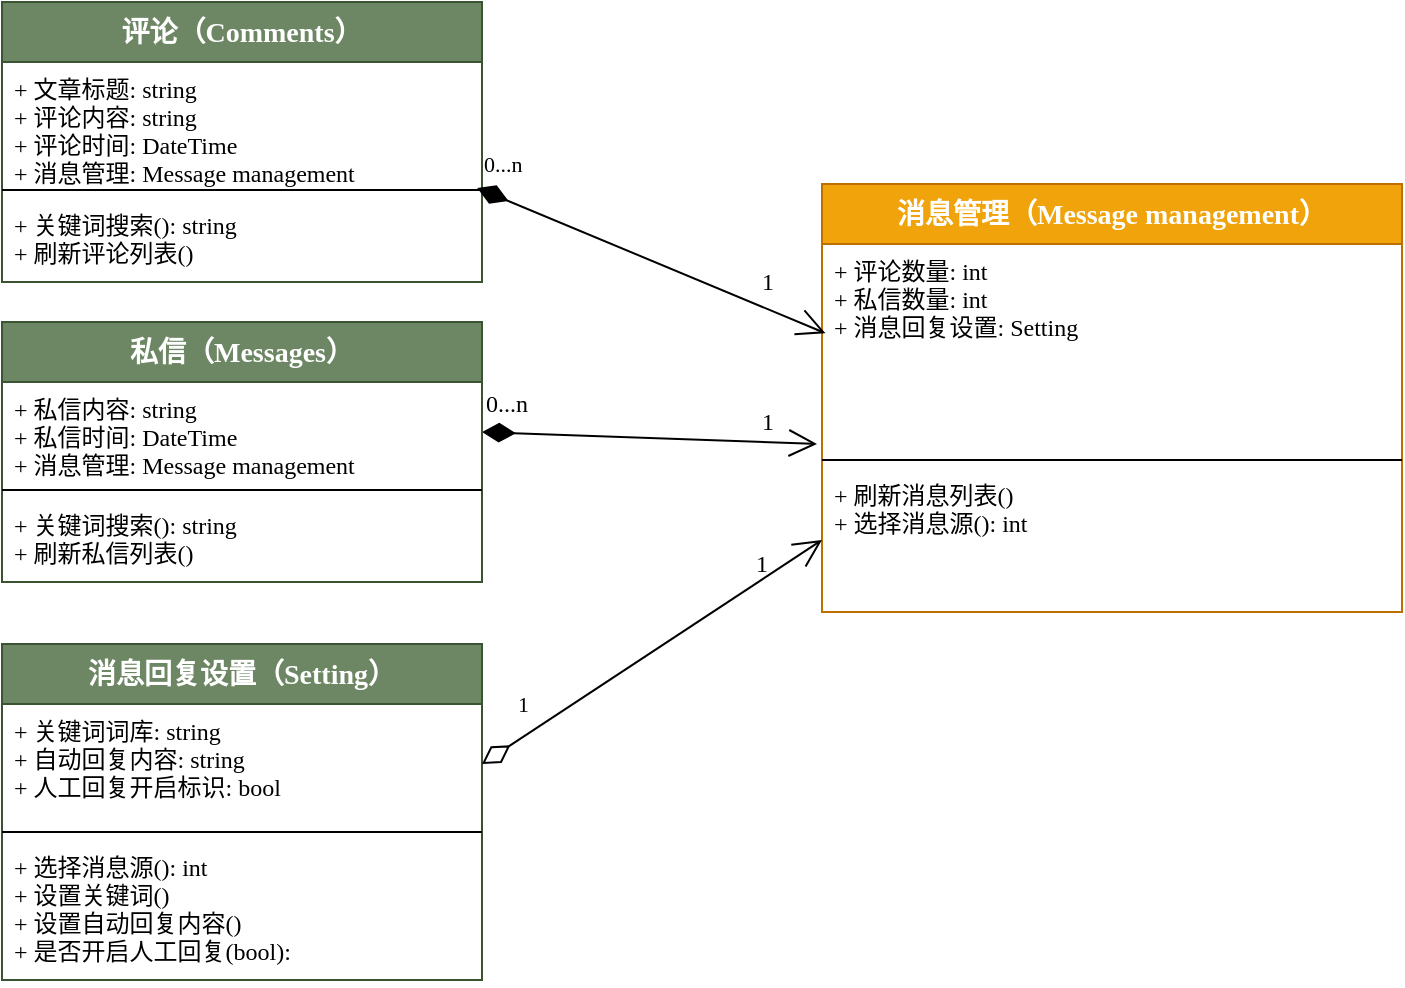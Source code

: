 <mxfile version="12.1.0" type="device" pages="1"><diagram id="kLkyTT4RMx1ix4jsi-1U" name="Page-1"><mxGraphModel dx="978" dy="717" grid="1" gridSize="10" guides="1" tooltips="1" connect="1" arrows="1" fold="1" page="1" pageScale="1" pageWidth="827" pageHeight="1169" math="0" shadow="0"><root><mxCell id="0"/><mxCell id="1" parent="0"/><mxCell id="YJgrN-Vo5FL3ECdHIfps-16" value="&lt;font style=&quot;font-size: 12px&quot;&gt;0...n&lt;/font&gt;" style="endArrow=open;html=1;endSize=12;startArrow=diamondThin;startSize=14;startFill=1;align=left;verticalAlign=bottom;fontSize=14;exitX=1;exitY=0.5;exitDx=0;exitDy=0;fontFamily=SF Mono;" parent="1" source="YJgrN-Vo5FL3ECdHIfps-30" edge="1"><mxGeometry x="-1" y="3" relative="1" as="geometry"><mxPoint x="277.5" y="830" as="sourcePoint"/><mxPoint x="437.5" y="830" as="targetPoint"/></mxGeometry></mxCell><mxCell id="YJgrN-Vo5FL3ECdHIfps-29" value="私信（Messages）" style="swimlane;fontStyle=1;align=center;verticalAlign=top;childLayout=stackLayout;horizontal=1;startSize=30;horizontalStack=0;resizeParent=1;resizeParentMax=0;resizeLast=0;collapsible=1;marginBottom=0;fontSize=14;fillColor=#6d8764;strokeColor=#3A5431;fontColor=#ffffff;fontFamily=SF Mono;" parent="1" vertex="1"><mxGeometry x="30" y="769" width="240" height="130" as="geometry"/></mxCell><mxCell id="YJgrN-Vo5FL3ECdHIfps-30" value="+ 私信内容: string&#10;+ 私信时间: DateTime&#10;+ 消息管理: Message management" style="text;strokeColor=none;fillColor=none;align=left;verticalAlign=top;spacingLeft=4;spacingRight=4;overflow=hidden;rotatable=0;points=[[0,0.5],[1,0.5]];portConstraint=eastwest;fontFamily=SF Mono;" parent="YJgrN-Vo5FL3ECdHIfps-29" vertex="1"><mxGeometry y="30" width="240" height="50" as="geometry"/></mxCell><mxCell id="YJgrN-Vo5FL3ECdHIfps-31" value="" style="line;strokeWidth=1;fillColor=none;align=left;verticalAlign=middle;spacingTop=-1;spacingLeft=3;spacingRight=3;rotatable=0;labelPosition=right;points=[];portConstraint=eastwest;fontFamily=SF Mono;" parent="YJgrN-Vo5FL3ECdHIfps-29" vertex="1"><mxGeometry y="80" width="240" height="8" as="geometry"/></mxCell><mxCell id="YJgrN-Vo5FL3ECdHIfps-32" value="+ 关键词搜索(): string&#10;+ 刷新私信列表()" style="text;strokeColor=none;fillColor=none;align=left;verticalAlign=top;spacingLeft=4;spacingRight=4;overflow=hidden;rotatable=0;points=[[0,0.5],[1,0.5]];portConstraint=eastwest;fontFamily=SF Mono;" parent="YJgrN-Vo5FL3ECdHIfps-29" vertex="1"><mxGeometry y="88" width="240" height="42" as="geometry"/></mxCell><mxCell id="YJgrN-Vo5FL3ECdHIfps-33" value="消息管理（Message management）" style="swimlane;fontStyle=1;align=center;verticalAlign=top;childLayout=stackLayout;horizontal=1;startSize=30;horizontalStack=0;resizeParent=1;resizeParentMax=0;resizeLast=0;collapsible=1;marginBottom=0;fontSize=14;fillColor=#f0a30a;strokeColor=#BD7000;fontColor=#ffffff;fontFamily=SF Mono;" parent="1" vertex="1"><mxGeometry x="440" y="700" width="290" height="214" as="geometry"/></mxCell><mxCell id="YJgrN-Vo5FL3ECdHIfps-34" value="+ 评论数量: int&#10;+ 私信数量: int&#10;+ 消息回复设置: Setting" style="text;strokeColor=none;fillColor=none;align=left;verticalAlign=top;spacingLeft=4;spacingRight=4;overflow=hidden;rotatable=0;points=[[0,0.5],[1,0.5]];portConstraint=eastwest;fontFamily=SF Mono;" parent="YJgrN-Vo5FL3ECdHIfps-33" vertex="1"><mxGeometry y="30" width="290" height="104" as="geometry"/></mxCell><mxCell id="YJgrN-Vo5FL3ECdHIfps-35" value="" style="line;strokeWidth=1;fillColor=none;align=left;verticalAlign=middle;spacingTop=-1;spacingLeft=3;spacingRight=3;rotatable=0;labelPosition=right;points=[];portConstraint=eastwest;fontFamily=SF Mono;" parent="YJgrN-Vo5FL3ECdHIfps-33" vertex="1"><mxGeometry y="134" width="290" height="8" as="geometry"/></mxCell><mxCell id="YJgrN-Vo5FL3ECdHIfps-36" value="+ 刷新消息列表()&#10;+ 选择消息源(): int" style="text;strokeColor=none;fillColor=none;align=left;verticalAlign=top;spacingLeft=4;spacingRight=4;overflow=hidden;rotatable=0;points=[[0,0.5],[1,0.5]];portConstraint=eastwest;fontFamily=SF Mono;" parent="YJgrN-Vo5FL3ECdHIfps-33" vertex="1"><mxGeometry y="142" width="290" height="72" as="geometry"/></mxCell><mxCell id="YJgrN-Vo5FL3ECdHIfps-38" value="&lt;font style=&quot;font-size: 12px&quot;&gt;1&lt;/font&gt;" style="text;html=1;strokeColor=none;fillColor=none;align=center;verticalAlign=middle;whiteSpace=wrap;rounded=0;fontSize=14;fontFamily=SF Mono;" parent="1" vertex="1"><mxGeometry x="393" y="739" width="40" height="20" as="geometry"/></mxCell><mxCell id="YJgrN-Vo5FL3ECdHIfps-39" value="&lt;font style=&quot;font-size: 12px&quot;&gt;1&lt;/font&gt;" style="text;html=1;strokeColor=none;fillColor=none;align=center;verticalAlign=middle;whiteSpace=wrap;rounded=0;fontSize=14;fontFamily=SF Mono;" parent="1" vertex="1"><mxGeometry x="393" y="809" width="40" height="20" as="geometry"/></mxCell><mxCell id="NV9-ts087RgjjQD-AmPv-7" value="消息回复设置（Setting）" style="swimlane;fontStyle=1;align=center;verticalAlign=top;childLayout=stackLayout;horizontal=1;startSize=30;horizontalStack=0;resizeParent=1;resizeParentMax=0;resizeLast=0;collapsible=1;marginBottom=0;fontSize=14;fillColor=#6d8764;strokeColor=#3A5431;fontColor=#ffffff;fontFamily=SF Mono;" parent="1" vertex="1"><mxGeometry x="30" y="930" width="240" height="168" as="geometry"/></mxCell><mxCell id="NV9-ts087RgjjQD-AmPv-8" value="+ 关键词词库: string&#10;+ 自动回复内容: string&#10;+ 人工回复开启标识: bool" style="text;strokeColor=none;fillColor=none;align=left;verticalAlign=top;spacingLeft=4;spacingRight=4;overflow=hidden;rotatable=0;points=[[0,0.5],[1,0.5]];portConstraint=eastwest;fontFamily=SF Mono;" parent="NV9-ts087RgjjQD-AmPv-7" vertex="1"><mxGeometry y="30" width="240" height="60" as="geometry"/></mxCell><mxCell id="NV9-ts087RgjjQD-AmPv-9" value="" style="line;strokeWidth=1;fillColor=none;align=left;verticalAlign=middle;spacingTop=-1;spacingLeft=3;spacingRight=3;rotatable=0;labelPosition=right;points=[];portConstraint=eastwest;fontFamily=SF Mono;" parent="NV9-ts087RgjjQD-AmPv-7" vertex="1"><mxGeometry y="90" width="240" height="8" as="geometry"/></mxCell><mxCell id="NV9-ts087RgjjQD-AmPv-10" value="+ 选择消息源(): int&#10;+ 设置关键词()&#10;+ 设置自动回复内容()&#10;+ 是否开启人工回复(bool): " style="text;strokeColor=none;fillColor=none;align=left;verticalAlign=top;spacingLeft=4;spacingRight=4;overflow=hidden;rotatable=0;points=[[0,0.5],[1,0.5]];portConstraint=eastwest;fontFamily=SF Mono;" parent="NV9-ts087RgjjQD-AmPv-7" vertex="1"><mxGeometry y="98" width="240" height="70" as="geometry"/></mxCell><mxCell id="BqNUnUyZ4MFg3EHxXbci-2" value="评论（Comments）" style="swimlane;fontStyle=1;align=center;verticalAlign=top;childLayout=stackLayout;horizontal=1;startSize=30;horizontalStack=0;resizeParent=1;resizeParentMax=0;resizeLast=0;collapsible=1;marginBottom=0;fontSize=14;fillColor=#6d8764;strokeColor=#3A5431;fontColor=#ffffff;fontFamily=SF Mono;" parent="1" vertex="1"><mxGeometry x="30" y="609" width="240" height="140" as="geometry"/></mxCell><mxCell id="BqNUnUyZ4MFg3EHxXbci-3" value="+ 文章标题: string&#10;+ 评论内容: string&#10;+ 评论时间: DateTime&#10;+ 消息管理: Message management" style="text;strokeColor=none;fillColor=none;align=left;verticalAlign=top;spacingLeft=4;spacingRight=4;overflow=hidden;rotatable=0;points=[[0,0.5],[1,0.5]];portConstraint=eastwest;fontFamily=SF Mono;" parent="BqNUnUyZ4MFg3EHxXbci-2" vertex="1"><mxGeometry y="30" width="240" height="60" as="geometry"/></mxCell><mxCell id="BqNUnUyZ4MFg3EHxXbci-4" value="" style="line;strokeWidth=1;fillColor=none;align=left;verticalAlign=middle;spacingTop=-1;spacingLeft=3;spacingRight=3;rotatable=0;labelPosition=right;points=[];portConstraint=eastwest;fontFamily=SF Mono;" parent="BqNUnUyZ4MFg3EHxXbci-2" vertex="1"><mxGeometry y="90" width="240" height="8" as="geometry"/></mxCell><mxCell id="BqNUnUyZ4MFg3EHxXbci-5" value="+ 关键词搜索(): string&#10;+ 刷新评论列表()" style="text;strokeColor=none;fillColor=none;align=left;verticalAlign=top;spacingLeft=4;spacingRight=4;overflow=hidden;rotatable=0;points=[[0,0.5],[1,0.5]];portConstraint=eastwest;fontFamily=SF Mono;" parent="BqNUnUyZ4MFg3EHxXbci-2" vertex="1"><mxGeometry y="98" width="240" height="42" as="geometry"/></mxCell><mxCell id="BqNUnUyZ4MFg3EHxXbci-6" value="0...n" style="endArrow=open;html=1;endSize=12;startArrow=diamondThin;startSize=14;startFill=1;align=left;verticalAlign=bottom;entryX=0.006;entryY=0.429;entryDx=0;entryDy=0;entryPerimeter=0;exitX=0.99;exitY=1.05;exitDx=0;exitDy=0;exitPerimeter=0;fontFamily=SF Mono;" parent="1" source="BqNUnUyZ4MFg3EHxXbci-3" target="YJgrN-Vo5FL3ECdHIfps-34" edge="1"><mxGeometry x="-1" y="3" relative="1" as="geometry"><mxPoint x="270" y="697.5" as="sourcePoint"/><mxPoint x="430" y="697.5" as="targetPoint"/></mxGeometry></mxCell><mxCell id="BqNUnUyZ4MFg3EHxXbci-10" value="1" style="endArrow=open;html=1;endSize=12;startArrow=diamondThin;startSize=14;startFill=0;align=left;verticalAlign=bottom;entryX=0;entryY=0.5;entryDx=0;entryDy=0;exitX=1;exitY=0.5;exitDx=0;exitDy=0;fontFamily=SF Mono;" parent="1" source="NV9-ts087RgjjQD-AmPv-8" target="YJgrN-Vo5FL3ECdHIfps-36" edge="1"><mxGeometry x="-0.753" y="9" relative="1" as="geometry"><mxPoint x="270" y="989.5" as="sourcePoint"/><mxPoint x="430" y="989.5" as="targetPoint"/><mxPoint as="offset"/></mxGeometry></mxCell><mxCell id="BqNUnUyZ4MFg3EHxXbci-19" value="&lt;font style=&quot;font-size: 12px&quot;&gt;1&lt;/font&gt;" style="text;html=1;strokeColor=none;fillColor=none;align=center;verticalAlign=middle;whiteSpace=wrap;rounded=0;fontSize=14;rotation=0;fontFamily=SF Mono;" parent="1" vertex="1"><mxGeometry x="390" y="880" width="40" height="20" as="geometry"/></mxCell></root></mxGraphModel></diagram></mxfile>